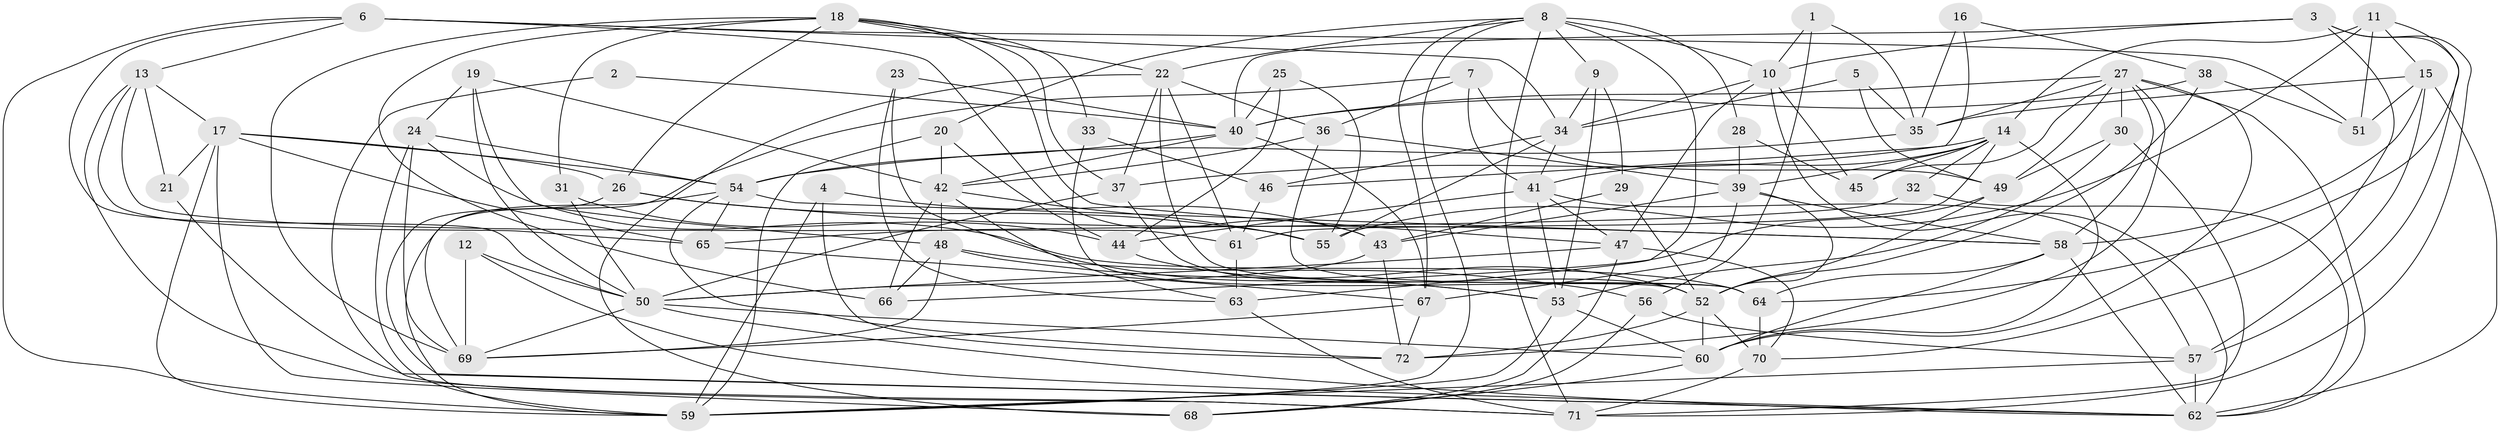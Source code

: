 // original degree distribution, {4: 0.3076923076923077, 3: 0.2937062937062937, 5: 0.18181818181818182, 2: 0.0979020979020979, 6: 0.07692307692307693, 9: 0.006993006993006993, 7: 0.02097902097902098, 8: 0.013986013986013986}
// Generated by graph-tools (version 1.1) at 2025/26/03/09/25 03:26:11]
// undirected, 72 vertices, 199 edges
graph export_dot {
graph [start="1"]
  node [color=gray90,style=filled];
  1;
  2;
  3;
  4;
  5;
  6;
  7;
  8;
  9;
  10;
  11;
  12;
  13;
  14;
  15;
  16;
  17;
  18;
  19;
  20;
  21;
  22;
  23;
  24;
  25;
  26;
  27;
  28;
  29;
  30;
  31;
  32;
  33;
  34;
  35;
  36;
  37;
  38;
  39;
  40;
  41;
  42;
  43;
  44;
  45;
  46;
  47;
  48;
  49;
  50;
  51;
  52;
  53;
  54;
  55;
  56;
  57;
  58;
  59;
  60;
  61;
  62;
  63;
  64;
  65;
  66;
  67;
  68;
  69;
  70;
  71;
  72;
  1 -- 10 [weight=1.0];
  1 -- 35 [weight=1.0];
  1 -- 56 [weight=1.0];
  2 -- 40 [weight=1.0];
  2 -- 71 [weight=1.0];
  3 -- 10 [weight=1.0];
  3 -- 40 [weight=1.0];
  3 -- 57 [weight=1.0];
  3 -- 70 [weight=1.0];
  3 -- 71 [weight=1.0];
  4 -- 43 [weight=1.0];
  4 -- 59 [weight=1.0];
  4 -- 72 [weight=1.0];
  5 -- 34 [weight=1.0];
  5 -- 35 [weight=1.0];
  5 -- 49 [weight=2.0];
  6 -- 13 [weight=1.0];
  6 -- 34 [weight=1.0];
  6 -- 43 [weight=1.0];
  6 -- 50 [weight=1.0];
  6 -- 51 [weight=1.0];
  6 -- 59 [weight=1.0];
  7 -- 36 [weight=1.0];
  7 -- 41 [weight=1.0];
  7 -- 49 [weight=1.0];
  7 -- 69 [weight=1.0];
  8 -- 9 [weight=1.0];
  8 -- 10 [weight=1.0];
  8 -- 20 [weight=1.0];
  8 -- 22 [weight=1.0];
  8 -- 28 [weight=1.0];
  8 -- 59 [weight=2.0];
  8 -- 63 [weight=2.0];
  8 -- 67 [weight=1.0];
  8 -- 71 [weight=1.0];
  9 -- 29 [weight=1.0];
  9 -- 34 [weight=1.0];
  9 -- 53 [weight=1.0];
  10 -- 34 [weight=1.0];
  10 -- 45 [weight=1.0];
  10 -- 47 [weight=1.0];
  10 -- 62 [weight=2.0];
  11 -- 14 [weight=1.0];
  11 -- 15 [weight=1.0];
  11 -- 51 [weight=1.0];
  11 -- 55 [weight=1.0];
  11 -- 64 [weight=1.0];
  12 -- 50 [weight=1.0];
  12 -- 62 [weight=2.0];
  12 -- 69 [weight=1.0];
  13 -- 17 [weight=1.0];
  13 -- 21 [weight=1.0];
  13 -- 61 [weight=1.0];
  13 -- 65 [weight=1.0];
  13 -- 71 [weight=1.0];
  14 -- 32 [weight=1.0];
  14 -- 37 [weight=1.0];
  14 -- 39 [weight=1.0];
  14 -- 41 [weight=1.0];
  14 -- 45 [weight=1.0];
  14 -- 60 [weight=1.0];
  14 -- 61 [weight=1.0];
  15 -- 35 [weight=1.0];
  15 -- 51 [weight=2.0];
  15 -- 57 [weight=2.0];
  15 -- 58 [weight=1.0];
  15 -- 62 [weight=1.0];
  16 -- 35 [weight=1.0];
  16 -- 38 [weight=1.0];
  16 -- 46 [weight=1.0];
  17 -- 21 [weight=3.0];
  17 -- 26 [weight=1.0];
  17 -- 54 [weight=1.0];
  17 -- 59 [weight=1.0];
  17 -- 65 [weight=1.0];
  17 -- 68 [weight=2.0];
  18 -- 22 [weight=1.0];
  18 -- 26 [weight=1.0];
  18 -- 31 [weight=1.0];
  18 -- 33 [weight=1.0];
  18 -- 37 [weight=1.0];
  18 -- 47 [weight=1.0];
  18 -- 66 [weight=1.0];
  18 -- 69 [weight=1.0];
  19 -- 24 [weight=1.0];
  19 -- 42 [weight=1.0];
  19 -- 48 [weight=1.0];
  19 -- 50 [weight=1.0];
  20 -- 42 [weight=1.0];
  20 -- 44 [weight=1.0];
  20 -- 59 [weight=1.0];
  21 -- 62 [weight=1.0];
  22 -- 36 [weight=1.0];
  22 -- 37 [weight=1.0];
  22 -- 61 [weight=1.0];
  22 -- 64 [weight=1.0];
  22 -- 68 [weight=1.0];
  23 -- 40 [weight=1.0];
  23 -- 53 [weight=1.0];
  23 -- 63 [weight=1.0];
  24 -- 54 [weight=1.0];
  24 -- 59 [weight=1.0];
  24 -- 64 [weight=1.0];
  24 -- 69 [weight=1.0];
  25 -- 40 [weight=1.0];
  25 -- 44 [weight=1.0];
  25 -- 55 [weight=1.0];
  26 -- 55 [weight=1.0];
  26 -- 58 [weight=1.0];
  26 -- 62 [weight=1.0];
  27 -- 30 [weight=1.0];
  27 -- 35 [weight=1.0];
  27 -- 40 [weight=1.0];
  27 -- 45 [weight=1.0];
  27 -- 49 [weight=1.0];
  27 -- 58 [weight=1.0];
  27 -- 60 [weight=1.0];
  27 -- 62 [weight=1.0];
  27 -- 72 [weight=1.0];
  28 -- 39 [weight=1.0];
  28 -- 45 [weight=1.0];
  29 -- 43 [weight=1.0];
  29 -- 52 [weight=1.0];
  30 -- 49 [weight=1.0];
  30 -- 53 [weight=1.0];
  30 -- 71 [weight=1.0];
  31 -- 44 [weight=1.0];
  31 -- 50 [weight=1.0];
  32 -- 62 [weight=1.0];
  32 -- 65 [weight=1.0];
  33 -- 46 [weight=1.0];
  33 -- 52 [weight=2.0];
  34 -- 41 [weight=1.0];
  34 -- 46 [weight=1.0];
  34 -- 55 [weight=1.0];
  35 -- 54 [weight=1.0];
  36 -- 39 [weight=1.0];
  36 -- 42 [weight=1.0];
  36 -- 64 [weight=1.0];
  37 -- 50 [weight=1.0];
  37 -- 52 [weight=1.0];
  38 -- 40 [weight=1.0];
  38 -- 51 [weight=1.0];
  38 -- 52 [weight=1.0];
  39 -- 43 [weight=1.0];
  39 -- 52 [weight=1.0];
  39 -- 58 [weight=1.0];
  39 -- 67 [weight=1.0];
  40 -- 42 [weight=1.0];
  40 -- 54 [weight=1.0];
  40 -- 67 [weight=1.0];
  41 -- 44 [weight=1.0];
  41 -- 47 [weight=1.0];
  41 -- 53 [weight=1.0];
  41 -- 57 [weight=1.0];
  42 -- 48 [weight=1.0];
  42 -- 55 [weight=1.0];
  42 -- 63 [weight=1.0];
  42 -- 66 [weight=1.0];
  43 -- 50 [weight=1.0];
  43 -- 72 [weight=1.0];
  44 -- 52 [weight=1.0];
  46 -- 61 [weight=1.0];
  47 -- 50 [weight=1.0];
  47 -- 68 [weight=1.0];
  47 -- 70 [weight=1.0];
  48 -- 53 [weight=1.0];
  48 -- 56 [weight=1.0];
  48 -- 66 [weight=1.0];
  48 -- 69 [weight=1.0];
  49 -- 52 [weight=1.0];
  49 -- 66 [weight=1.0];
  50 -- 60 [weight=1.0];
  50 -- 62 [weight=1.0];
  50 -- 69 [weight=1.0];
  52 -- 60 [weight=1.0];
  52 -- 70 [weight=1.0];
  52 -- 72 [weight=1.0];
  53 -- 59 [weight=1.0];
  53 -- 60 [weight=1.0];
  54 -- 58 [weight=1.0];
  54 -- 59 [weight=1.0];
  54 -- 65 [weight=1.0];
  54 -- 72 [weight=1.0];
  56 -- 57 [weight=1.0];
  56 -- 68 [weight=1.0];
  57 -- 59 [weight=1.0];
  57 -- 62 [weight=2.0];
  58 -- 60 [weight=1.0];
  58 -- 62 [weight=1.0];
  58 -- 64 [weight=1.0];
  60 -- 68 [weight=1.0];
  61 -- 63 [weight=2.0];
  63 -- 71 [weight=1.0];
  64 -- 70 [weight=1.0];
  65 -- 67 [weight=1.0];
  67 -- 69 [weight=1.0];
  67 -- 72 [weight=1.0];
  70 -- 71 [weight=1.0];
}
